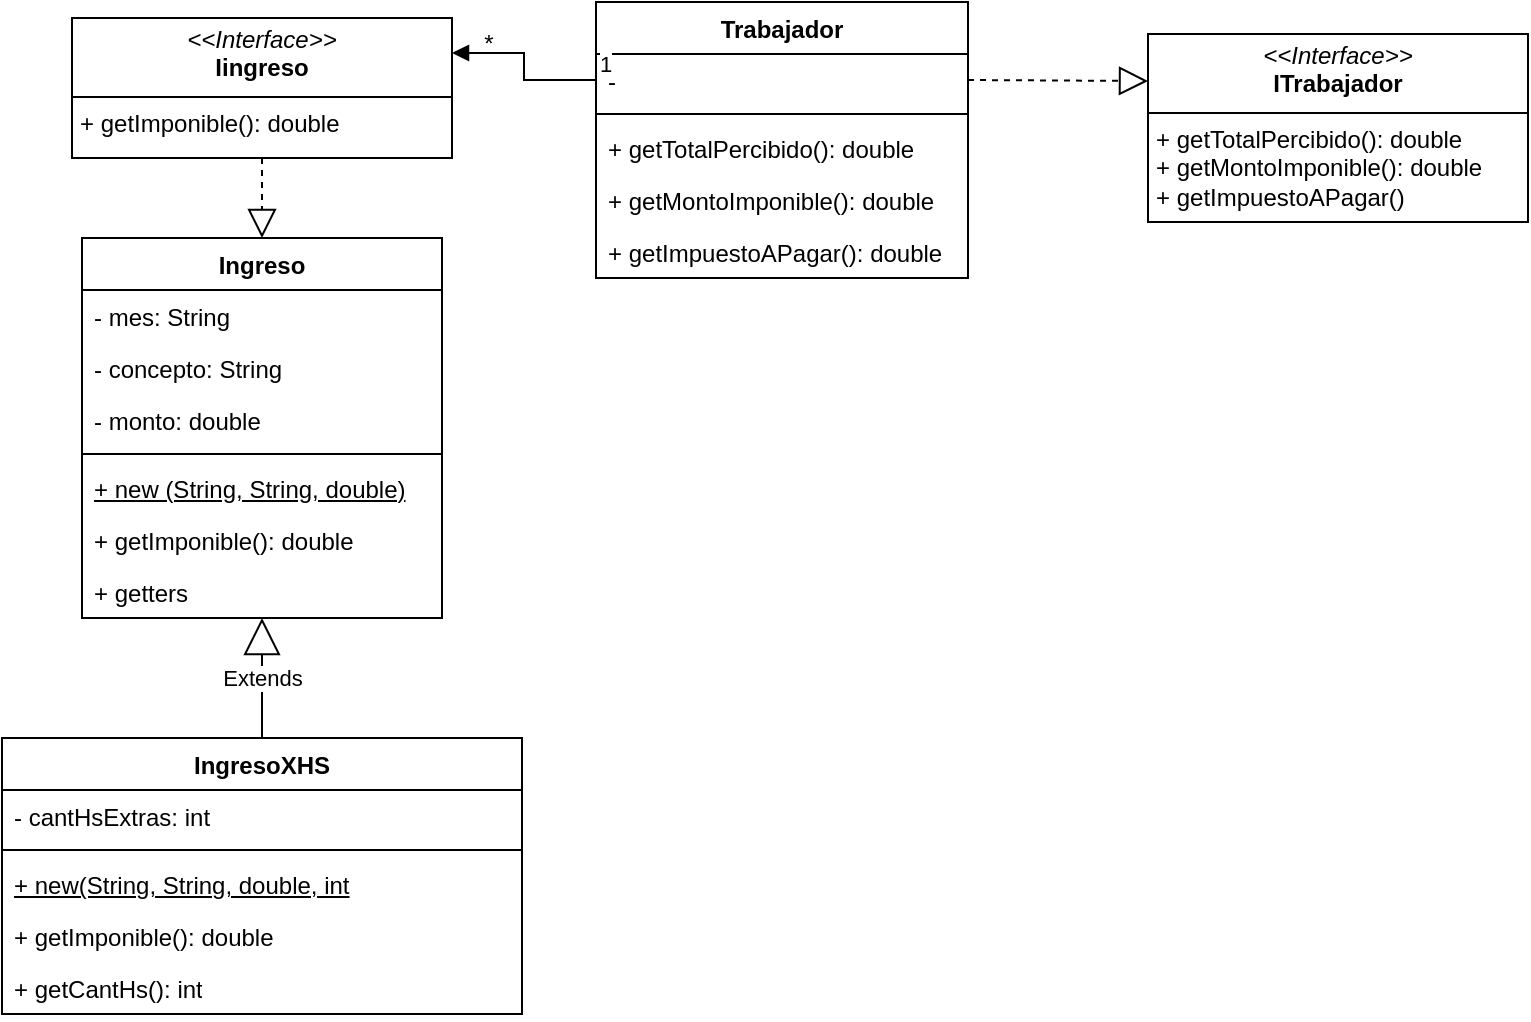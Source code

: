 <mxfile version="26.2.14">
  <diagram id="C5RBs43oDa-KdzZeNtuy" name="Page-1">
    <mxGraphModel dx="1111" dy="471" grid="1" gridSize="10" guides="1" tooltips="1" connect="1" arrows="1" fold="1" page="1" pageScale="1" pageWidth="827" pageHeight="1169" math="0" shadow="0">
      <root>
        <mxCell id="WIyWlLk6GJQsqaUBKTNV-0" />
        <mxCell id="WIyWlLk6GJQsqaUBKTNV-1" parent="WIyWlLk6GJQsqaUBKTNV-0" />
        <mxCell id="2g9hvoEHAEYQFUoXDVTy-0" value="Trabajador" style="swimlane;fontStyle=1;align=center;verticalAlign=top;childLayout=stackLayout;horizontal=1;startSize=26;horizontalStack=0;resizeParent=1;resizeParentMax=0;resizeLast=0;collapsible=1;marginBottom=0;whiteSpace=wrap;html=1;" vertex="1" parent="WIyWlLk6GJQsqaUBKTNV-1">
          <mxGeometry x="334" y="142" width="186" height="138" as="geometry" />
        </mxCell>
        <mxCell id="2g9hvoEHAEYQFUoXDVTy-11" value="-" style="text;strokeColor=none;fillColor=none;align=left;verticalAlign=top;spacingLeft=4;spacingRight=4;overflow=hidden;rotatable=0;points=[[0,0.5],[1,0.5]];portConstraint=eastwest;whiteSpace=wrap;html=1;" vertex="1" parent="2g9hvoEHAEYQFUoXDVTy-0">
          <mxGeometry y="26" width="186" height="26" as="geometry" />
        </mxCell>
        <mxCell id="2g9hvoEHAEYQFUoXDVTy-2" value="" style="line;strokeWidth=1;fillColor=none;align=left;verticalAlign=middle;spacingTop=-1;spacingLeft=3;spacingRight=3;rotatable=0;labelPosition=right;points=[];portConstraint=eastwest;strokeColor=inherit;" vertex="1" parent="2g9hvoEHAEYQFUoXDVTy-0">
          <mxGeometry y="52" width="186" height="8" as="geometry" />
        </mxCell>
        <mxCell id="2g9hvoEHAEYQFUoXDVTy-3" value="+ getTotalPercibido(): double" style="text;strokeColor=none;fillColor=none;align=left;verticalAlign=top;spacingLeft=4;spacingRight=4;overflow=hidden;rotatable=0;points=[[0,0.5],[1,0.5]];portConstraint=eastwest;whiteSpace=wrap;html=1;" vertex="1" parent="2g9hvoEHAEYQFUoXDVTy-0">
          <mxGeometry y="60" width="186" height="26" as="geometry" />
        </mxCell>
        <mxCell id="2g9hvoEHAEYQFUoXDVTy-30" value="+&amp;nbsp;getMontoImponible(): double" style="text;strokeColor=none;fillColor=none;align=left;verticalAlign=top;spacingLeft=4;spacingRight=4;overflow=hidden;rotatable=0;points=[[0,0.5],[1,0.5]];portConstraint=eastwest;whiteSpace=wrap;html=1;" vertex="1" parent="2g9hvoEHAEYQFUoXDVTy-0">
          <mxGeometry y="86" width="186" height="26" as="geometry" />
        </mxCell>
        <mxCell id="2g9hvoEHAEYQFUoXDVTy-31" value="+ getImpuestoAPagar(): double" style="text;strokeColor=none;fillColor=none;align=left;verticalAlign=top;spacingLeft=4;spacingRight=4;overflow=hidden;rotatable=0;points=[[0,0.5],[1,0.5]];portConstraint=eastwest;whiteSpace=wrap;html=1;" vertex="1" parent="2g9hvoEHAEYQFUoXDVTy-0">
          <mxGeometry y="112" width="186" height="26" as="geometry" />
        </mxCell>
        <mxCell id="2g9hvoEHAEYQFUoXDVTy-4" value="&lt;p style=&quot;margin:0px;margin-top:4px;text-align:center;&quot;&gt;&lt;i&gt;&amp;lt;&amp;lt;Interface&amp;gt;&amp;gt;&lt;/i&gt;&lt;br&gt;&lt;b&gt;ITrabajador&lt;/b&gt;&lt;/p&gt;&lt;hr size=&quot;1&quot; style=&quot;border-style:solid;&quot;&gt;&lt;p style=&quot;margin:0px;margin-left:4px;&quot;&gt;+ getTotalPercibido(): double&lt;br&gt;+&amp;nbsp;getMontoImponible(): double&lt;/p&gt;&lt;p style=&quot;margin:0px;margin-left:4px;&quot;&gt;+ getImpuestoAPagar()&lt;/p&gt;" style="verticalAlign=top;align=left;overflow=fill;html=1;whiteSpace=wrap;" vertex="1" parent="WIyWlLk6GJQsqaUBKTNV-1">
          <mxGeometry x="610" y="158" width="190" height="94" as="geometry" />
        </mxCell>
        <mxCell id="2g9hvoEHAEYQFUoXDVTy-5" value="Ingreso" style="swimlane;fontStyle=1;align=center;verticalAlign=top;childLayout=stackLayout;horizontal=1;startSize=26;horizontalStack=0;resizeParent=1;resizeParentMax=0;resizeLast=0;collapsible=1;marginBottom=0;whiteSpace=wrap;html=1;" vertex="1" parent="WIyWlLk6GJQsqaUBKTNV-1">
          <mxGeometry x="77" y="260" width="180" height="190" as="geometry" />
        </mxCell>
        <mxCell id="2g9hvoEHAEYQFUoXDVTy-6" value="- mes: String" style="text;strokeColor=none;fillColor=none;align=left;verticalAlign=top;spacingLeft=4;spacingRight=4;overflow=hidden;rotatable=0;points=[[0,0.5],[1,0.5]];portConstraint=eastwest;whiteSpace=wrap;html=1;" vertex="1" parent="2g9hvoEHAEYQFUoXDVTy-5">
          <mxGeometry y="26" width="180" height="26" as="geometry" />
        </mxCell>
        <mxCell id="2g9hvoEHAEYQFUoXDVTy-14" value="- concepto: String" style="text;strokeColor=none;fillColor=none;align=left;verticalAlign=top;spacingLeft=4;spacingRight=4;overflow=hidden;rotatable=0;points=[[0,0.5],[1,0.5]];portConstraint=eastwest;whiteSpace=wrap;html=1;" vertex="1" parent="2g9hvoEHAEYQFUoXDVTy-5">
          <mxGeometry y="52" width="180" height="26" as="geometry" />
        </mxCell>
        <mxCell id="2g9hvoEHAEYQFUoXDVTy-13" value="- monto: double" style="text;strokeColor=none;fillColor=none;align=left;verticalAlign=top;spacingLeft=4;spacingRight=4;overflow=hidden;rotatable=0;points=[[0,0.5],[1,0.5]];portConstraint=eastwest;whiteSpace=wrap;html=1;" vertex="1" parent="2g9hvoEHAEYQFUoXDVTy-5">
          <mxGeometry y="78" width="180" height="26" as="geometry" />
        </mxCell>
        <mxCell id="2g9hvoEHAEYQFUoXDVTy-7" value="" style="line;strokeWidth=1;fillColor=none;align=left;verticalAlign=middle;spacingTop=-1;spacingLeft=3;spacingRight=3;rotatable=0;labelPosition=right;points=[];portConstraint=eastwest;strokeColor=inherit;" vertex="1" parent="2g9hvoEHAEYQFUoXDVTy-5">
          <mxGeometry y="104" width="180" height="8" as="geometry" />
        </mxCell>
        <mxCell id="2g9hvoEHAEYQFUoXDVTy-8" value="&lt;u&gt;+ new (String, String, double)&lt;/u&gt;" style="text;strokeColor=none;fillColor=none;align=left;verticalAlign=top;spacingLeft=4;spacingRight=4;overflow=hidden;rotatable=0;points=[[0,0.5],[1,0.5]];portConstraint=eastwest;whiteSpace=wrap;html=1;" vertex="1" parent="2g9hvoEHAEYQFUoXDVTy-5">
          <mxGeometry y="112" width="180" height="26" as="geometry" />
        </mxCell>
        <mxCell id="2g9hvoEHAEYQFUoXDVTy-29" value="+ getImponible(): double" style="text;strokeColor=none;fillColor=none;align=left;verticalAlign=top;spacingLeft=4;spacingRight=4;overflow=hidden;rotatable=0;points=[[0,0.5],[1,0.5]];portConstraint=eastwest;whiteSpace=wrap;html=1;" vertex="1" parent="2g9hvoEHAEYQFUoXDVTy-5">
          <mxGeometry y="138" width="180" height="26" as="geometry" />
        </mxCell>
        <mxCell id="2g9hvoEHAEYQFUoXDVTy-15" value="+ getters" style="text;strokeColor=none;fillColor=none;align=left;verticalAlign=top;spacingLeft=4;spacingRight=4;overflow=hidden;rotatable=0;points=[[0,0.5],[1,0.5]];portConstraint=eastwest;whiteSpace=wrap;html=1;" vertex="1" parent="2g9hvoEHAEYQFUoXDVTy-5">
          <mxGeometry y="164" width="180" height="26" as="geometry" />
        </mxCell>
        <mxCell id="2g9hvoEHAEYQFUoXDVTy-16" value="IngresoXHS" style="swimlane;fontStyle=1;align=center;verticalAlign=top;childLayout=stackLayout;horizontal=1;startSize=26;horizontalStack=0;resizeParent=1;resizeParentMax=0;resizeLast=0;collapsible=1;marginBottom=0;whiteSpace=wrap;html=1;" vertex="1" parent="WIyWlLk6GJQsqaUBKTNV-1">
          <mxGeometry x="37" y="510" width="260" height="138" as="geometry" />
        </mxCell>
        <mxCell id="2g9hvoEHAEYQFUoXDVTy-17" value="- cantHsExtras: int" style="text;strokeColor=none;fillColor=none;align=left;verticalAlign=top;spacingLeft=4;spacingRight=4;overflow=hidden;rotatable=0;points=[[0,0.5],[1,0.5]];portConstraint=eastwest;whiteSpace=wrap;html=1;" vertex="1" parent="2g9hvoEHAEYQFUoXDVTy-16">
          <mxGeometry y="26" width="260" height="26" as="geometry" />
        </mxCell>
        <mxCell id="2g9hvoEHAEYQFUoXDVTy-18" value="" style="line;strokeWidth=1;fillColor=none;align=left;verticalAlign=middle;spacingTop=-1;spacingLeft=3;spacingRight=3;rotatable=0;labelPosition=right;points=[];portConstraint=eastwest;strokeColor=inherit;" vertex="1" parent="2g9hvoEHAEYQFUoXDVTy-16">
          <mxGeometry y="52" width="260" height="8" as="geometry" />
        </mxCell>
        <mxCell id="2g9hvoEHAEYQFUoXDVTy-21" value="&lt;u&gt;+ new(String, String, double, int&lt;/u&gt;" style="text;strokeColor=none;fillColor=none;align=left;verticalAlign=top;spacingLeft=4;spacingRight=4;overflow=hidden;rotatable=0;points=[[0,0.5],[1,0.5]];portConstraint=eastwest;whiteSpace=wrap;html=1;" vertex="1" parent="2g9hvoEHAEYQFUoXDVTy-16">
          <mxGeometry y="60" width="260" height="26" as="geometry" />
        </mxCell>
        <mxCell id="2g9hvoEHAEYQFUoXDVTy-28" value="+ getImponible(): double" style="text;strokeColor=none;fillColor=none;align=left;verticalAlign=top;spacingLeft=4;spacingRight=4;overflow=hidden;rotatable=0;points=[[0,0.5],[1,0.5]];portConstraint=eastwest;whiteSpace=wrap;html=1;" vertex="1" parent="2g9hvoEHAEYQFUoXDVTy-16">
          <mxGeometry y="86" width="260" height="26" as="geometry" />
        </mxCell>
        <mxCell id="2g9hvoEHAEYQFUoXDVTy-19" value="+ getCantHs(): int" style="text;strokeColor=none;fillColor=none;align=left;verticalAlign=top;spacingLeft=4;spacingRight=4;overflow=hidden;rotatable=0;points=[[0,0.5],[1,0.5]];portConstraint=eastwest;whiteSpace=wrap;html=1;" vertex="1" parent="2g9hvoEHAEYQFUoXDVTy-16">
          <mxGeometry y="112" width="260" height="26" as="geometry" />
        </mxCell>
        <mxCell id="2g9hvoEHAEYQFUoXDVTy-20" value="Extends" style="endArrow=block;endSize=16;endFill=0;html=1;rounded=0;exitX=0.5;exitY=0;exitDx=0;exitDy=0;" edge="1" parent="WIyWlLk6GJQsqaUBKTNV-1" source="2g9hvoEHAEYQFUoXDVTy-16" target="2g9hvoEHAEYQFUoXDVTy-5">
          <mxGeometry width="160" relative="1" as="geometry">
            <mxPoint x="377" y="270" as="sourcePoint" />
            <mxPoint x="537" y="270" as="targetPoint" />
          </mxGeometry>
        </mxCell>
        <mxCell id="2g9hvoEHAEYQFUoXDVTy-22" value="&lt;p style=&quot;margin:0px;margin-top:4px;text-align:center;&quot;&gt;&lt;i&gt;&amp;lt;&amp;lt;Interface&amp;gt;&amp;gt;&lt;/i&gt;&lt;br&gt;&lt;b&gt;Iingreso&lt;/b&gt;&lt;/p&gt;&lt;hr size=&quot;1&quot; style=&quot;border-style:solid;&quot;&gt;&lt;p style=&quot;margin:0px;margin-left:4px;&quot;&gt;+ getImponible(): double&lt;/p&gt;" style="verticalAlign=top;align=left;overflow=fill;html=1;whiteSpace=wrap;" vertex="1" parent="WIyWlLk6GJQsqaUBKTNV-1">
          <mxGeometry x="72" y="150" width="190" height="70" as="geometry" />
        </mxCell>
        <mxCell id="2g9hvoEHAEYQFUoXDVTy-23" value="" style="endArrow=block;dashed=1;endFill=0;endSize=12;html=1;rounded=0;exitX=1;exitY=0.5;exitDx=0;exitDy=0;entryX=0;entryY=0.25;entryDx=0;entryDy=0;" edge="1" parent="WIyWlLk6GJQsqaUBKTNV-1" source="2g9hvoEHAEYQFUoXDVTy-11" target="2g9hvoEHAEYQFUoXDVTy-4">
          <mxGeometry width="160" relative="1" as="geometry">
            <mxPoint x="360" y="280" as="sourcePoint" />
            <mxPoint x="520" y="280" as="targetPoint" />
          </mxGeometry>
        </mxCell>
        <mxCell id="2g9hvoEHAEYQFUoXDVTy-24" value="" style="endArrow=block;dashed=1;endFill=0;endSize=12;html=1;rounded=0;exitX=0.5;exitY=1;exitDx=0;exitDy=0;entryX=0.5;entryY=0;entryDx=0;entryDy=0;" edge="1" parent="WIyWlLk6GJQsqaUBKTNV-1" source="2g9hvoEHAEYQFUoXDVTy-22" target="2g9hvoEHAEYQFUoXDVTy-5">
          <mxGeometry width="160" relative="1" as="geometry">
            <mxPoint x="340" y="270" as="sourcePoint" />
            <mxPoint x="520" y="280" as="targetPoint" />
          </mxGeometry>
        </mxCell>
        <mxCell id="2g9hvoEHAEYQFUoXDVTy-25" value="" style="endArrow=block;endFill=1;html=1;edgeStyle=orthogonalEdgeStyle;align=left;verticalAlign=top;rounded=0;exitX=0;exitY=0.5;exitDx=0;exitDy=0;entryX=1;entryY=0.25;entryDx=0;entryDy=0;" edge="1" parent="WIyWlLk6GJQsqaUBKTNV-1" source="2g9hvoEHAEYQFUoXDVTy-11" target="2g9hvoEHAEYQFUoXDVTy-22">
          <mxGeometry x="-1" relative="1" as="geometry">
            <mxPoint x="360" y="280" as="sourcePoint" />
            <mxPoint x="520" y="280" as="targetPoint" />
          </mxGeometry>
        </mxCell>
        <mxCell id="2g9hvoEHAEYQFUoXDVTy-26" value="1" style="edgeLabel;resizable=0;html=1;align=left;verticalAlign=bottom;" connectable="0" vertex="1" parent="2g9hvoEHAEYQFUoXDVTy-25">
          <mxGeometry x="-1" relative="1" as="geometry" />
        </mxCell>
        <mxCell id="2g9hvoEHAEYQFUoXDVTy-27" value="*" style="text;html=1;align=center;verticalAlign=middle;resizable=0;points=[];autosize=1;strokeColor=none;fillColor=none;" vertex="1" parent="WIyWlLk6GJQsqaUBKTNV-1">
          <mxGeometry x="265" y="148" width="30" height="30" as="geometry" />
        </mxCell>
      </root>
    </mxGraphModel>
  </diagram>
</mxfile>
